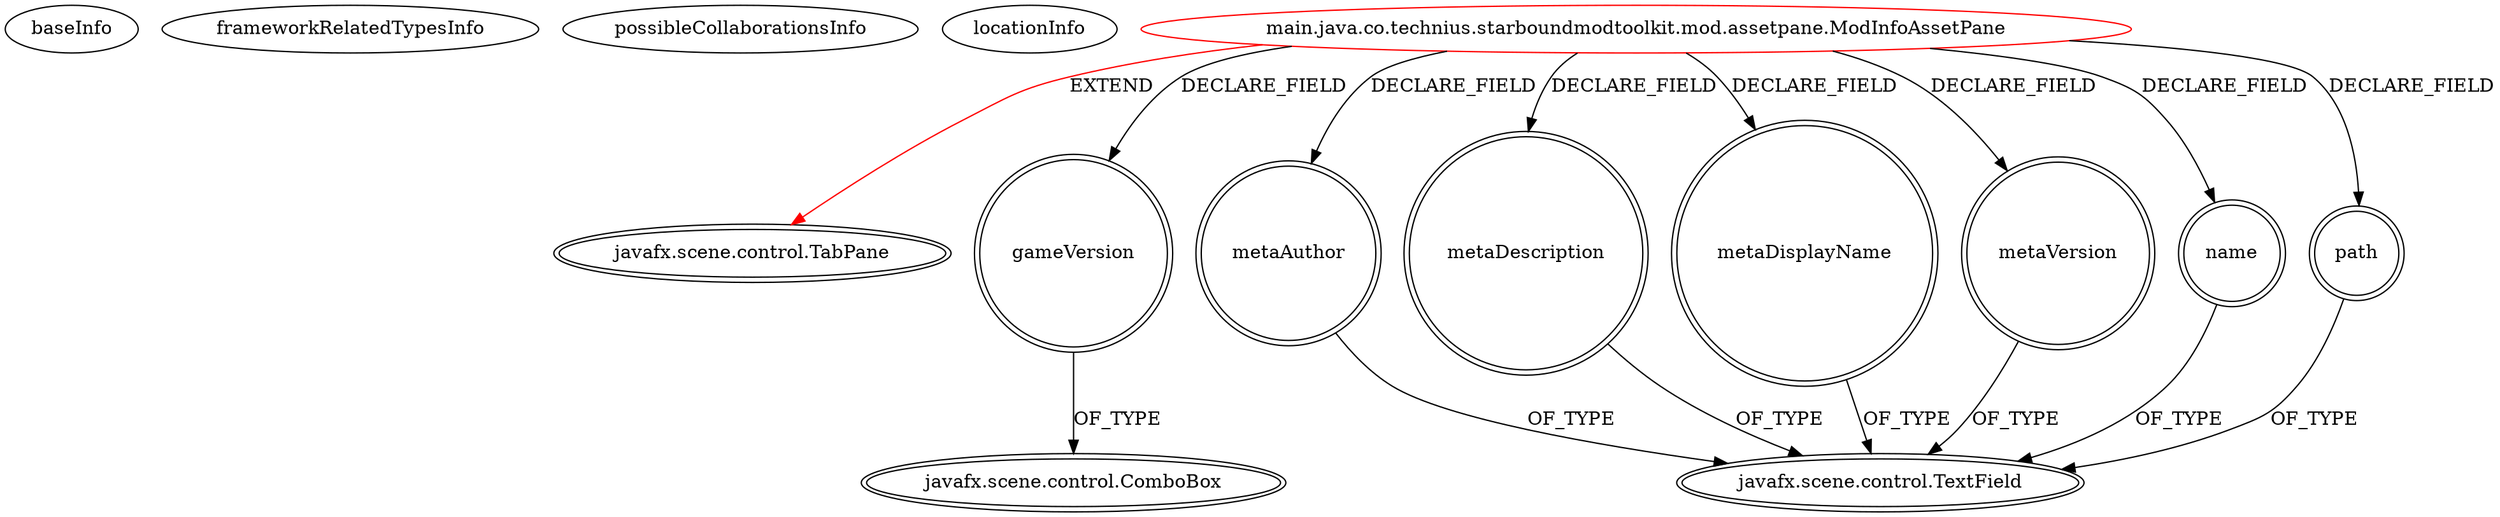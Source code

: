 digraph {
baseInfo[graphId=1440,category="extension_graph",isAnonymous=false,possibleRelation=false]
frameworkRelatedTypesInfo[0="javafx.scene.control.TabPane"]
possibleCollaborationsInfo[]
locationInfo[projectName="Technius-Starbound-Mod-Toolkit",filePath="/Technius-Starbound-Mod-Toolkit/Starbound-Mod-Toolkit-master/src/main/java/co/technius/starboundmodtoolkit/mod/assetpane/ModInfoAssetPane.java",contextSignature="ModInfoAssetPane",graphId="1440"]
0[label="main.java.co.technius.starboundmodtoolkit.mod.assetpane.ModInfoAssetPane",vertexType="ROOT_CLIENT_CLASS_DECLARATION",isFrameworkType=false,color=red]
1[label="javafx.scene.control.TabPane",vertexType="FRAMEWORK_CLASS_TYPE",isFrameworkType=true,peripheries=2]
2[label="gameVersion",vertexType="FIELD_DECLARATION",isFrameworkType=true,peripheries=2,shape=circle]
3[label="javafx.scene.control.ComboBox",vertexType="FRAMEWORK_CLASS_TYPE",isFrameworkType=true,peripheries=2]
4[label="metaAuthor",vertexType="FIELD_DECLARATION",isFrameworkType=true,peripheries=2,shape=circle]
5[label="javafx.scene.control.TextField",vertexType="FRAMEWORK_CLASS_TYPE",isFrameworkType=true,peripheries=2]
6[label="metaDescription",vertexType="FIELD_DECLARATION",isFrameworkType=true,peripheries=2,shape=circle]
8[label="metaDisplayName",vertexType="FIELD_DECLARATION",isFrameworkType=true,peripheries=2,shape=circle]
10[label="metaVersion",vertexType="FIELD_DECLARATION",isFrameworkType=true,peripheries=2,shape=circle]
12[label="name",vertexType="FIELD_DECLARATION",isFrameworkType=true,peripheries=2,shape=circle]
14[label="path",vertexType="FIELD_DECLARATION",isFrameworkType=true,peripheries=2,shape=circle]
0->1[label="EXTEND",color=red]
0->2[label="DECLARE_FIELD"]
2->3[label="OF_TYPE"]
0->4[label="DECLARE_FIELD"]
4->5[label="OF_TYPE"]
0->6[label="DECLARE_FIELD"]
6->5[label="OF_TYPE"]
0->8[label="DECLARE_FIELD"]
8->5[label="OF_TYPE"]
0->10[label="DECLARE_FIELD"]
10->5[label="OF_TYPE"]
0->12[label="DECLARE_FIELD"]
12->5[label="OF_TYPE"]
0->14[label="DECLARE_FIELD"]
14->5[label="OF_TYPE"]
}
